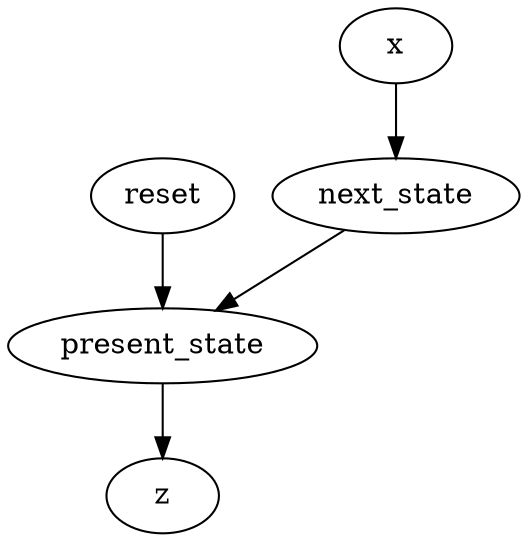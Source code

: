 strict digraph "" {
	reset -> present_state	[weight=2.0];
	x -> next_state	[weight=5.0];
	present_state -> z	[weight=1.0];
	next_state -> present_state	[weight=1.0];
}
